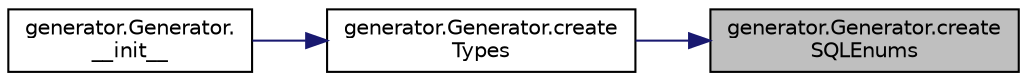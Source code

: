 digraph "generator.Generator.createSQLEnums"
{
 // LATEX_PDF_SIZE
  edge [fontname="Helvetica",fontsize="10",labelfontname="Helvetica",labelfontsize="10"];
  node [fontname="Helvetica",fontsize="10",shape=record];
  rankdir="RL";
  Node1 [label="generator.Generator.create\lSQLEnums",height=0.2,width=0.4,color="black", fillcolor="grey75", style="filled", fontcolor="black",tooltip=" "];
  Node1 -> Node2 [dir="back",color="midnightblue",fontsize="10",style="solid",fontname="Helvetica"];
  Node2 [label="generator.Generator.create\lTypes",height=0.2,width=0.4,color="black", fillcolor="white", style="filled",URL="$classgenerator_1_1Generator.html#afcd126a3a51069384a3bf7627401ca45",tooltip=" "];
  Node2 -> Node3 [dir="back",color="midnightblue",fontsize="10",style="solid",fontname="Helvetica"];
  Node3 [label="generator.Generator.\l__init__",height=0.2,width=0.4,color="black", fillcolor="white", style="filled",URL="$classgenerator_1_1Generator.html#a2aa8837803e7bffd62f976b077343a8d",tooltip=" "];
}
